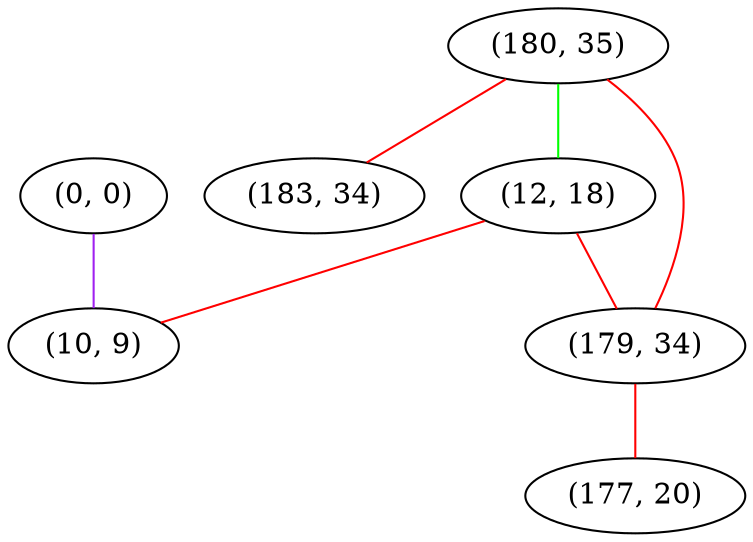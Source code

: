 graph "" {
"(0, 0)";
"(180, 35)";
"(183, 34)";
"(12, 18)";
"(179, 34)";
"(177, 20)";
"(10, 9)";
"(0, 0)" -- "(10, 9)"  [color=purple, key=0, weight=4];
"(180, 35)" -- "(12, 18)"  [color=green, key=0, weight=2];
"(180, 35)" -- "(179, 34)"  [color=red, key=0, weight=1];
"(180, 35)" -- "(183, 34)"  [color=red, key=0, weight=1];
"(12, 18)" -- "(179, 34)"  [color=red, key=0, weight=1];
"(12, 18)" -- "(10, 9)"  [color=red, key=0, weight=1];
"(179, 34)" -- "(177, 20)"  [color=red, key=0, weight=1];
}
